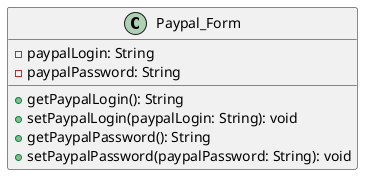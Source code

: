 @startuml
class Paypal_Form [[java:edu.sru.cpsc.webshopping.domain.billing.Paypal_Form]] {
	-paypalLogin: String
	-paypalPassword: String
	+getPaypalLogin(): String
	+setPaypalLogin(paypalLogin: String): void
	+getPaypalPassword(): String
	+setPaypalPassword(paypalPassword: String): void
}
@enduml